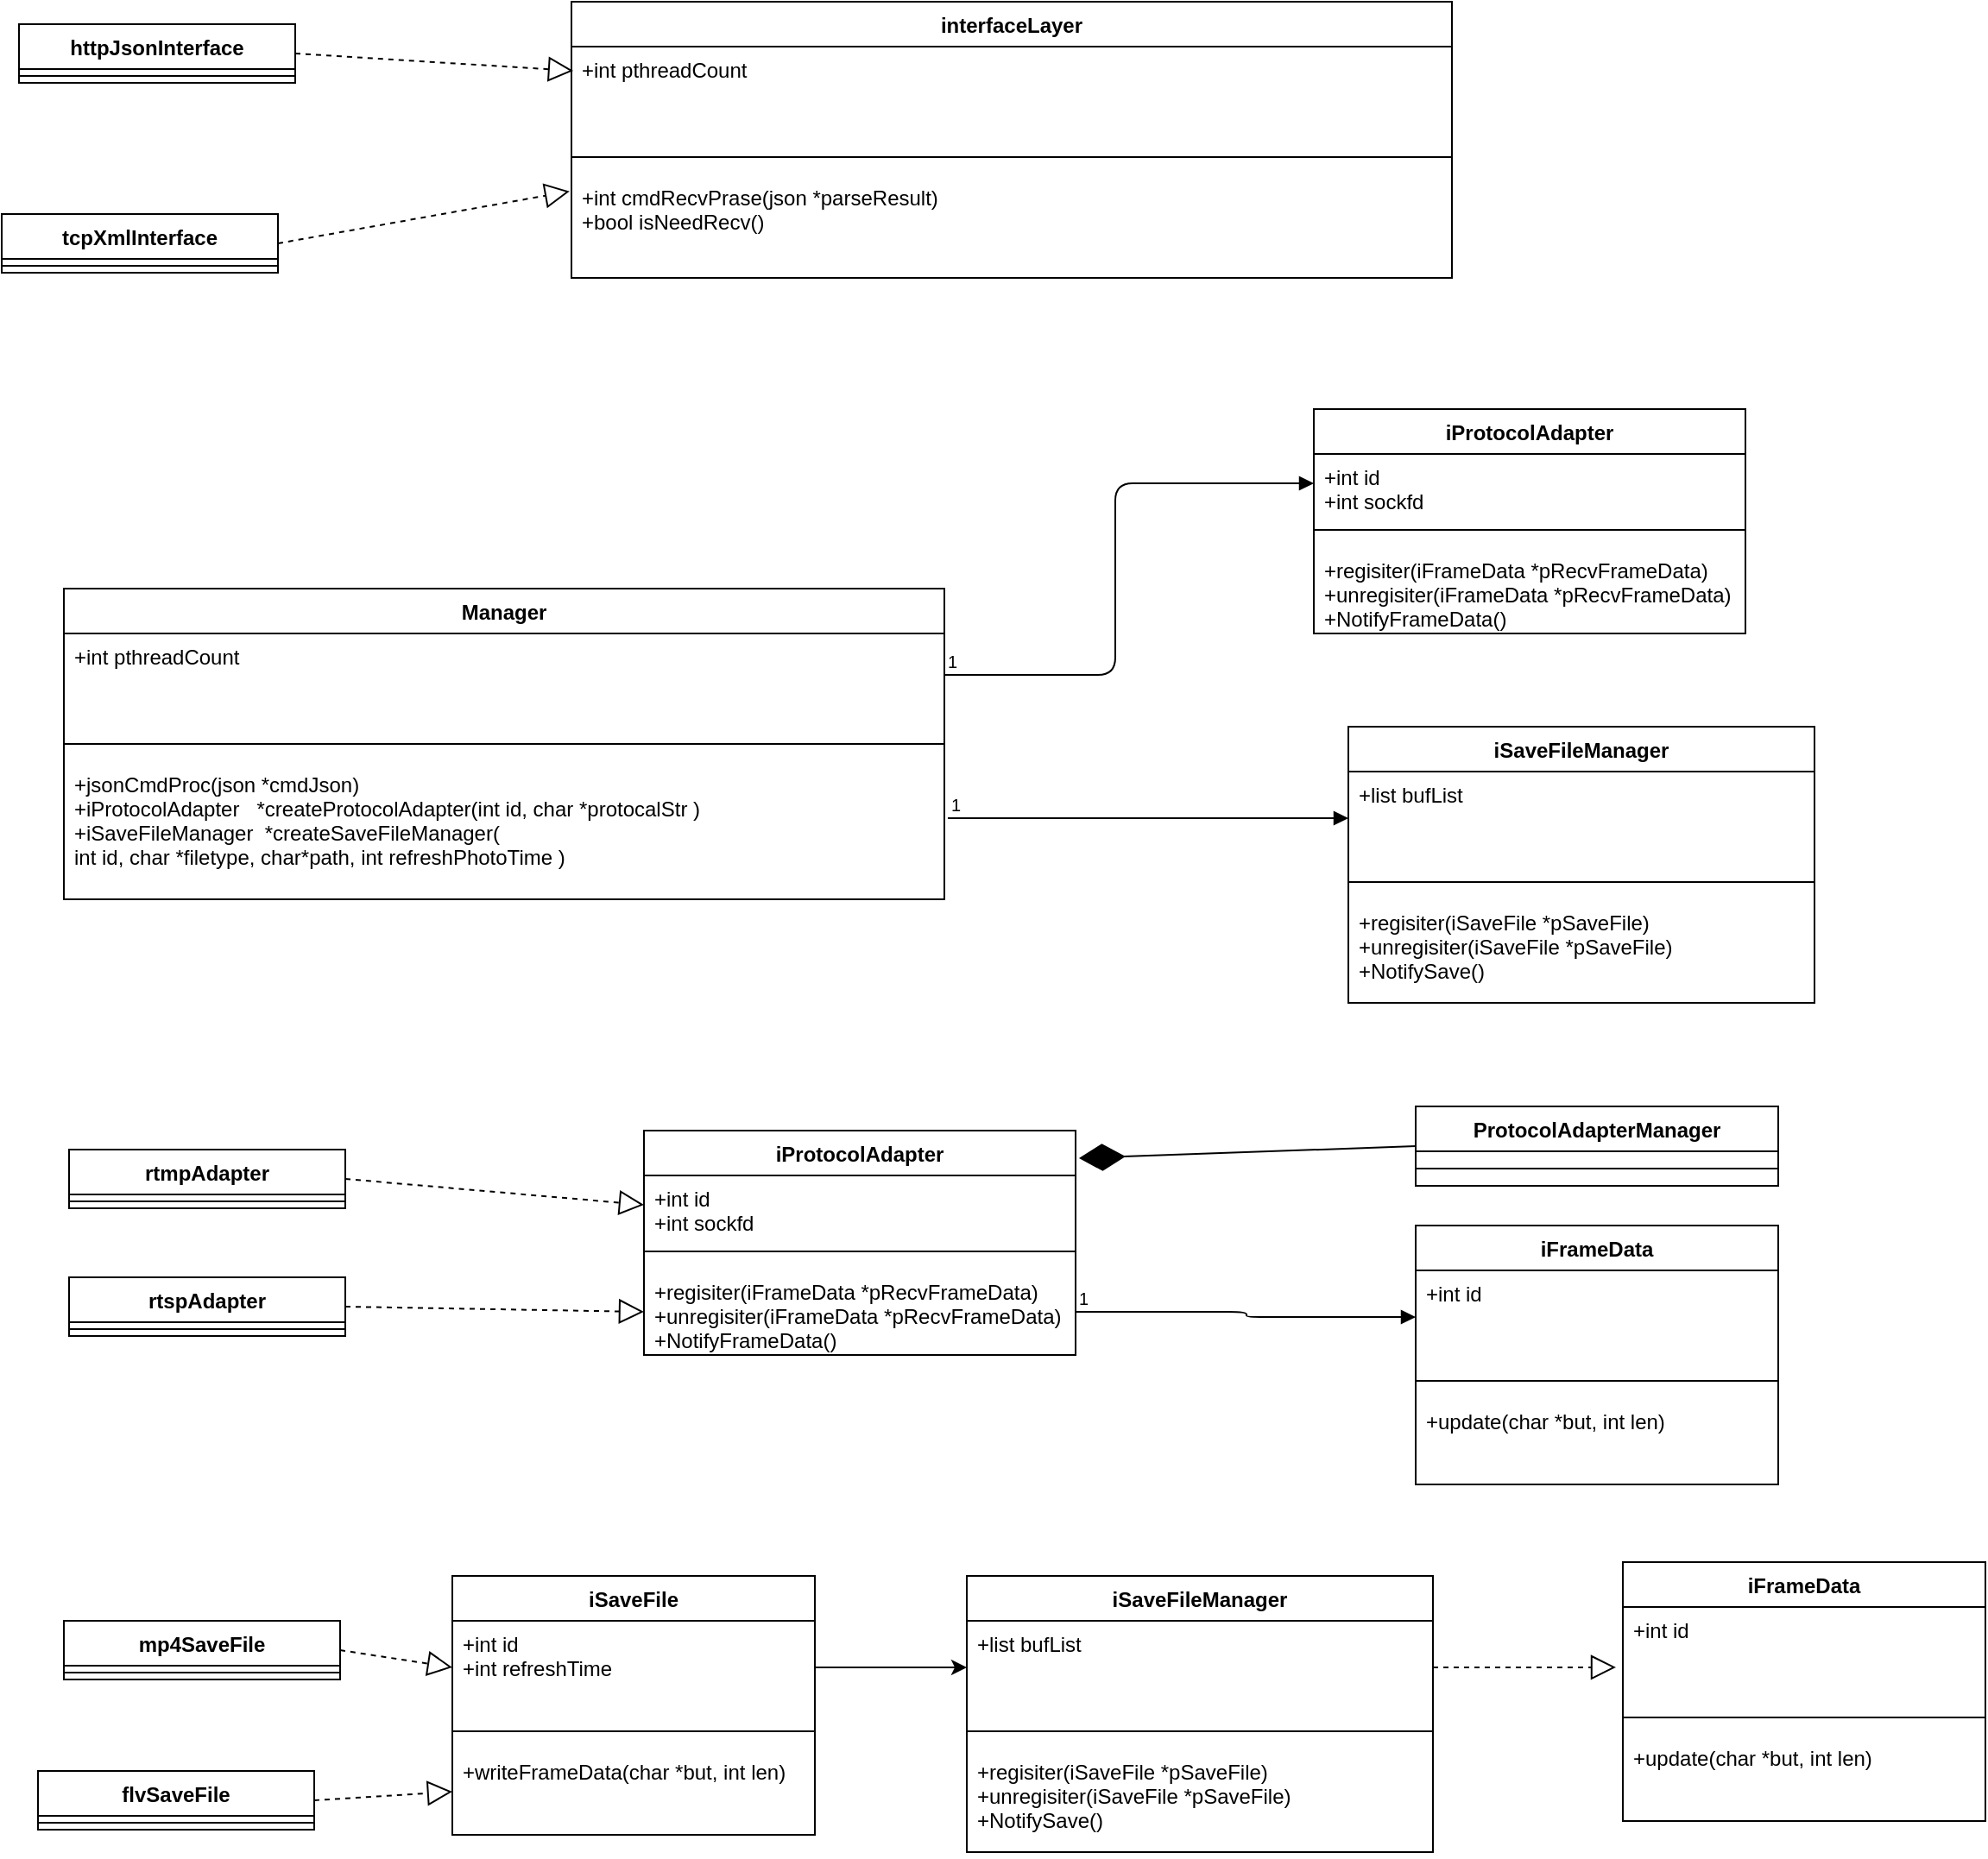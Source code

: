 <mxfile type="github" version="10.6.3"><diagram id="z9mPAAteEUhThnTqNwNB" name="Ã§Â¬Â¬ 1 Ã©Â¡Âµ"><mxGraphModel grid="1" shadow="0" math="0" pageHeight="1169" pageWidth="827" pageScale="1" page="1" fold="1" arrows="1" connect="1" tooltips="1" guides="1" gridSize="10" dy="790" dx="1394"><root><mxCell id="0" /><mxCell id="1" parent="0" /><mxCell id="UEfZ8wBBxdb6GRik4k6D-34" value="iProtocolAdapter&#10;" parent="1" style="swimlane;fontStyle=1;align=center;verticalAlign=top;childLayout=stackLayout;horizontal=1;startSize=26;horizontalStack=0;resizeParent=1;resizeParentMax=0;resizeLast=0;collapsible=1;marginBottom=0;" vertex="1"><mxGeometry as="geometry" y="694" x="422" width="250" height="130" /></mxCell><mxCell id="UEfZ8wBBxdb6GRik4k6D-35" value="+int id&#10;+int sockfd" parent="UEfZ8wBBxdb6GRik4k6D-34" style="text;strokeColor=none;fillColor=none;align=left;verticalAlign=top;spacingLeft=4;spacingRight=4;overflow=hidden;rotatable=0;points=[[0,0.5],[1,0.5]];portConstraint=eastwest;" vertex="1"><mxGeometry as="geometry" y="26" width="250" height="34" /></mxCell><mxCell id="UEfZ8wBBxdb6GRik4k6D-36" value="" parent="UEfZ8wBBxdb6GRik4k6D-34" style="line;strokeWidth=1;fillColor=none;align=left;verticalAlign=middle;spacingTop=-1;spacingLeft=3;spacingRight=3;rotatable=0;labelPosition=right;points=[];portConstraint=eastwest;" vertex="1"><mxGeometry as="geometry" y="60" width="250" height="20" /></mxCell><mxCell id="UEfZ8wBBxdb6GRik4k6D-37" value="+regisiter(iFrameData *pRecvFrameData)&#10;+unregisiter(iFrameData *pRecvFrameData)&#10;+NotifyFrameData()" parent="UEfZ8wBBxdb6GRik4k6D-34" style="text;strokeColor=none;fillColor=none;align=left;verticalAlign=top;spacingLeft=4;spacingRight=4;overflow=hidden;rotatable=0;points=[[0,0.5],[1,0.5]];portConstraint=eastwest;" vertex="1"><mxGeometry as="geometry" y="80" width="250" height="50" /></mxCell><mxCell id="UEfZ8wBBxdb6GRik4k6D-47" value="" parent="1" style="endArrow=block;dashed=1;endFill=0;endSize=12;html=1;exitX=1;exitY=0.5;exitDx=0;exitDy=0;entryX=0;entryY=0.5;entryDx=0;entryDy=0;" source="jZycAOeJuzSIiyM-q68W-5" edge="1" target="UEfZ8wBBxdb6GRik4k6D-37"><mxGeometry as="geometry" width="160" relative="1"><mxPoint as="sourcePoint" y="999" x="543" /><mxPoint as="targetPoint" y="859" x="439" /></mxGeometry></mxCell><mxCell id="jZycAOeJuzSIiyM-q68W-1" value="rtmpAdapter&#10;" parent="1" style="swimlane;fontStyle=1;align=center;verticalAlign=top;childLayout=stackLayout;horizontal=1;startSize=26;horizontalStack=0;resizeParent=1;resizeParentMax=0;resizeLast=0;collapsible=1;marginBottom=0;" vertex="1"><mxGeometry as="geometry" y="705" x="89" width="160" height="34" /></mxCell><mxCell id="jZycAOeJuzSIiyM-q68W-3" value="" parent="jZycAOeJuzSIiyM-q68W-1" style="line;strokeWidth=1;fillColor=none;align=left;verticalAlign=middle;spacingTop=-1;spacingLeft=3;spacingRight=3;rotatable=0;labelPosition=right;points=[];portConstraint=eastwest;" vertex="1"><mxGeometry as="geometry" y="26" width="160" height="8" /></mxCell><mxCell id="jZycAOeJuzSIiyM-q68W-5" value="rtspAdapter&#10;" parent="1" style="swimlane;fontStyle=1;align=center;verticalAlign=top;childLayout=stackLayout;horizontal=1;startSize=26;horizontalStack=0;resizeParent=1;resizeParentMax=0;resizeLast=0;collapsible=1;marginBottom=0;" vertex="1"><mxGeometry as="geometry" y="779" x="89" width="160" height="34" /></mxCell><mxCell id="jZycAOeJuzSIiyM-q68W-6" value="" parent="jZycAOeJuzSIiyM-q68W-5" style="line;strokeWidth=1;fillColor=none;align=left;verticalAlign=middle;spacingTop=-1;spacingLeft=3;spacingRight=3;rotatable=0;labelPosition=right;points=[];portConstraint=eastwest;" vertex="1"><mxGeometry as="geometry" y="26" width="160" height="8" /></mxCell><mxCell id="jZycAOeJuzSIiyM-q68W-7" value="" parent="1" style="endArrow=block;dashed=1;endFill=0;endSize=12;html=1;exitX=1;exitY=0.5;exitDx=0;exitDy=0;entryX=0;entryY=0.5;entryDx=0;entryDy=0;" source="jZycAOeJuzSIiyM-q68W-1" edge="1" target="UEfZ8wBBxdb6GRik4k6D-35"><mxGeometry as="geometry" width="160" relative="1"><mxPoint as="sourcePoint" y="703.5" x="239" /><mxPoint as="targetPoint" y="766.5" x="429" /></mxGeometry></mxCell><mxCell id="jZycAOeJuzSIiyM-q68W-24" value="iSaveFileManager&#10;" parent="1" style="swimlane;fontStyle=1;align=center;verticalAlign=top;childLayout=stackLayout;horizontal=1;startSize=26;horizontalStack=0;resizeParent=1;resizeParentMax=0;resizeLast=0;collapsible=1;marginBottom=0;" vertex="1"><mxGeometry as="geometry" y="952" x="609" width="270" height="160" /></mxCell><mxCell id="jZycAOeJuzSIiyM-q68W-25" value="+list bufList&#10;" parent="jZycAOeJuzSIiyM-q68W-24" style="text;strokeColor=none;fillColor=none;align=left;verticalAlign=top;spacingLeft=4;spacingRight=4;overflow=hidden;rotatable=0;points=[[0,0.5],[1,0.5]];portConstraint=eastwest;" vertex="1"><mxGeometry as="geometry" y="26" width="270" height="54" /></mxCell><mxCell id="jZycAOeJuzSIiyM-q68W-26" value="" parent="jZycAOeJuzSIiyM-q68W-24" style="line;strokeWidth=1;fillColor=none;align=left;verticalAlign=middle;spacingTop=-1;spacingLeft=3;spacingRight=3;rotatable=0;labelPosition=right;points=[];portConstraint=eastwest;" vertex="1"><mxGeometry as="geometry" y="80" width="270" height="20" /></mxCell><mxCell id="jZycAOeJuzSIiyM-q68W-27" value="+regisiter(iSaveFile *pSaveFile)&#10;+unregisiter(iSaveFile *pSaveFile)&#10;+NotifySave()" parent="jZycAOeJuzSIiyM-q68W-24" style="text;strokeColor=none;fillColor=none;align=left;verticalAlign=top;spacingLeft=4;spacingRight=4;overflow=hidden;rotatable=0;points=[[0,0.5],[1,0.5]];portConstraint=eastwest;" vertex="1"><mxGeometry as="geometry" y="100" width="270" height="60" /></mxCell><mxCell id="jZycAOeJuzSIiyM-q68W-29" value="iFrameData&#10;" parent="1" style="swimlane;fontStyle=1;align=center;verticalAlign=top;childLayout=stackLayout;horizontal=1;startSize=26;horizontalStack=0;resizeParent=1;resizeParentMax=0;resizeLast=0;collapsible=1;marginBottom=0;" vertex="1"><mxGeometry as="geometry" y="944" x="989" width="210" height="150" /></mxCell><mxCell id="jZycAOeJuzSIiyM-q68W-30" value="+int id&#10;" parent="jZycAOeJuzSIiyM-q68W-29" style="text;strokeColor=none;fillColor=none;align=left;verticalAlign=top;spacingLeft=4;spacingRight=4;overflow=hidden;rotatable=0;points=[[0,0.5],[1,0.5]];portConstraint=eastwest;" vertex="1"><mxGeometry as="geometry" y="26" width="210" height="54" /></mxCell><mxCell id="jZycAOeJuzSIiyM-q68W-31" value="" parent="jZycAOeJuzSIiyM-q68W-29" style="line;strokeWidth=1;fillColor=none;align=left;verticalAlign=middle;spacingTop=-1;spacingLeft=3;spacingRight=3;rotatable=0;labelPosition=right;points=[];portConstraint=eastwest;" vertex="1"><mxGeometry as="geometry" y="80" width="210" height="20" /></mxCell><mxCell id="jZycAOeJuzSIiyM-q68W-32" value="+update(char *but, int len)&#10;" parent="jZycAOeJuzSIiyM-q68W-29" style="text;strokeColor=none;fillColor=none;align=left;verticalAlign=top;spacingLeft=4;spacingRight=4;overflow=hidden;rotatable=0;points=[[0,0.5],[1,0.5]];portConstraint=eastwest;" vertex="1"><mxGeometry as="geometry" y="100" width="210" height="50" /></mxCell><mxCell id="jZycAOeJuzSIiyM-q68W-33" value="ProtocolAdapterManager&#10;" parent="1" style="swimlane;fontStyle=1;align=center;verticalAlign=top;childLayout=stackLayout;horizontal=1;startSize=26;horizontalStack=0;resizeParent=1;resizeParentMax=0;resizeLast=0;collapsible=1;marginBottom=0;" vertex="1"><mxGeometry as="geometry" y="680" x="869" width="210" height="46" /></mxCell><mxCell id="jZycAOeJuzSIiyM-q68W-35" value="" parent="jZycAOeJuzSIiyM-q68W-33" style="line;strokeWidth=1;fillColor=none;align=left;verticalAlign=middle;spacingTop=-1;spacingLeft=3;spacingRight=3;rotatable=0;labelPosition=right;points=[];portConstraint=eastwest;" vertex="1"><mxGeometry as="geometry" y="26" width="210" height="20" /></mxCell><mxCell id="jZycAOeJuzSIiyM-q68W-37" value="" parent="1" style="endArrow=diamondThin;endFill=1;endSize=24;html=1;entryX=1.008;entryY=0.123;entryDx=0;entryDy=0;exitX=0;exitY=0.5;exitDx=0;exitDy=0;entryPerimeter=0;" source="jZycAOeJuzSIiyM-q68W-33" edge="1" target="UEfZ8wBBxdb6GRik4k6D-34"><mxGeometry as="geometry" width="160" relative="1"><mxPoint as="sourcePoint" y="679" x="809" /><mxPoint as="targetPoint" y="679" x="969" /></mxGeometry></mxCell><mxCell id="jZycAOeJuzSIiyM-q68W-38" value="" parent="1" style="endArrow=block;endFill=1;html=1;edgeStyle=orthogonalEdgeStyle;align=left;verticalAlign=top;exitX=1;exitY=0.5;exitDx=0;exitDy=0;entryX=0;entryY=0.5;entryDx=0;entryDy=0;" source="UEfZ8wBBxdb6GRik4k6D-37" edge="1" target="jZycAOeJuzSIiyM-q68W-44"><mxGeometry as="geometry" x="-1" relative="1"><mxPoint as="sourcePoint" y="795.5" x="709" /><mxPoint as="targetPoint" y="802" x="869" /><Array as="points"><mxPoint y="799" x="771" /><mxPoint y="802" x="771" /></Array></mxGeometry></mxCell><mxCell id="jZycAOeJuzSIiyM-q68W-39" value="1" parent="jZycAOeJuzSIiyM-q68W-38" style="resizable=0;html=1;align=left;verticalAlign=bottom;labelBackgroundColor=#ffffff;fontSize=10;" vertex="1" connectable="0"><mxGeometry as="geometry" x="-1" relative="1" /></mxCell><mxCell id="jZycAOeJuzSIiyM-q68W-40" value="iFrameData&#10;" parent="1" style="swimlane;fontStyle=1;align=center;verticalAlign=top;childLayout=stackLayout;horizontal=1;startSize=26;horizontalStack=0;resizeParent=1;resizeParentMax=0;resizeLast=0;collapsible=1;marginBottom=0;" vertex="1"><mxGeometry as="geometry" y="749" x="869" width="210" height="150" /></mxCell><mxCell id="jZycAOeJuzSIiyM-q68W-44" value="+int id&#10;&#10;" parent="jZycAOeJuzSIiyM-q68W-40" style="text;strokeColor=none;fillColor=none;align=left;verticalAlign=top;spacingLeft=4;spacingRight=4;overflow=hidden;rotatable=0;points=[[0,0.5],[1,0.5]];portConstraint=eastwest;" vertex="1"><mxGeometry as="geometry" y="26" width="210" height="54" /></mxCell><mxCell id="jZycAOeJuzSIiyM-q68W-42" value="" parent="jZycAOeJuzSIiyM-q68W-40" style="line;strokeWidth=1;fillColor=none;align=left;verticalAlign=middle;spacingTop=-1;spacingLeft=3;spacingRight=3;rotatable=0;labelPosition=right;points=[];portConstraint=eastwest;" vertex="1"><mxGeometry as="geometry" y="80" width="210" height="20" /></mxCell><mxCell id="jZycAOeJuzSIiyM-q68W-43" value="+update(char *but, int len)&#10;" parent="jZycAOeJuzSIiyM-q68W-40" style="text;strokeColor=none;fillColor=none;align=left;verticalAlign=top;spacingLeft=4;spacingRight=4;overflow=hidden;rotatable=0;points=[[0,0.5],[1,0.5]];portConstraint=eastwest;" vertex="1"><mxGeometry as="geometry" y="100" width="210" height="50" /></mxCell><mxCell id="jZycAOeJuzSIiyM-q68W-45" value="" parent="1" style="endArrow=block;dashed=1;endFill=0;endSize=12;html=1;exitX=1;exitY=0.5;exitDx=0;exitDy=0;entryX=-0.019;entryY=0.648;entryDx=0;entryDy=0;entryPerimeter=0;" source="jZycAOeJuzSIiyM-q68W-25" edge="1" target="jZycAOeJuzSIiyM-q68W-30"><mxGeometry as="geometry" width="160" relative="1"><mxPoint as="sourcePoint" y="892" x="549" /><mxPoint as="targetPoint" y="895" x="722" /></mxGeometry></mxCell><mxCell id="jZycAOeJuzSIiyM-q68W-48" value="iSaveFile&#10;" parent="1" style="swimlane;fontStyle=1;align=center;verticalAlign=top;childLayout=stackLayout;horizontal=1;startSize=26;horizontalStack=0;resizeParent=1;resizeParentMax=0;resizeLast=0;collapsible=1;marginBottom=0;" vertex="1"><mxGeometry as="geometry" y="952" x="311" width="210" height="150" /></mxCell><mxCell id="jZycAOeJuzSIiyM-q68W-49" value="+int id&#10;+int refreshTime" parent="jZycAOeJuzSIiyM-q68W-48" style="text;strokeColor=none;fillColor=none;align=left;verticalAlign=top;spacingLeft=4;spacingRight=4;overflow=hidden;rotatable=0;points=[[0,0.5],[1,0.5]];portConstraint=eastwest;" vertex="1"><mxGeometry as="geometry" y="26" width="210" height="54" /></mxCell><mxCell id="jZycAOeJuzSIiyM-q68W-50" value="" parent="jZycAOeJuzSIiyM-q68W-48" style="line;strokeWidth=1;fillColor=none;align=left;verticalAlign=middle;spacingTop=-1;spacingLeft=3;spacingRight=3;rotatable=0;labelPosition=right;points=[];portConstraint=eastwest;" vertex="1"><mxGeometry as="geometry" y="80" width="210" height="20" /></mxCell><mxCell id="jZycAOeJuzSIiyM-q68W-51" value="+writeFrameData(char *but, int len)&#10;" parent="jZycAOeJuzSIiyM-q68W-48" style="text;strokeColor=none;fillColor=none;align=left;verticalAlign=top;spacingLeft=4;spacingRight=4;overflow=hidden;rotatable=0;points=[[0,0.5],[1,0.5]];portConstraint=eastwest;" vertex="1"><mxGeometry as="geometry" y="100" width="210" height="50" /></mxCell><mxCell id="jZycAOeJuzSIiyM-q68W-53" parent="1" style="edgeStyle=orthogonalEdgeStyle;rounded=0;orthogonalLoop=1;jettySize=auto;html=1;exitX=1;exitY=0.5;exitDx=0;exitDy=0;entryX=0;entryY=0.5;entryDx=0;entryDy=0;" source="jZycAOeJuzSIiyM-q68W-49" edge="1" target="jZycAOeJuzSIiyM-q68W-25"><mxGeometry as="geometry" relative="1" /></mxCell><mxCell id="jZycAOeJuzSIiyM-q68W-54" value="" parent="1" style="endArrow=block;dashed=1;endFill=0;endSize=12;html=1;exitX=1;exitY=0.5;exitDx=0;exitDy=0;entryX=0;entryY=0.5;entryDx=0;entryDy=0;" source="jZycAOeJuzSIiyM-q68W-57" edge="1" target="jZycAOeJuzSIiyM-q68W-51"><mxGeometry as="geometry" width="160" relative="1"><mxPoint as="sourcePoint" y="1274" x="425" /><mxPoint as="targetPoint" y="1074" x="304" /></mxGeometry></mxCell><mxCell id="jZycAOeJuzSIiyM-q68W-55" value="mp4SaveFile&#10;" parent="1" style="swimlane;fontStyle=1;align=center;verticalAlign=top;childLayout=stackLayout;horizontal=1;startSize=26;horizontalStack=0;resizeParent=1;resizeParentMax=0;resizeLast=0;collapsible=1;marginBottom=0;" vertex="1"><mxGeometry as="geometry" y="978" x="86" width="160" height="34" /></mxCell><mxCell id="jZycAOeJuzSIiyM-q68W-56" value="" parent="jZycAOeJuzSIiyM-q68W-55" style="line;strokeWidth=1;fillColor=none;align=left;verticalAlign=middle;spacingTop=-1;spacingLeft=3;spacingRight=3;rotatable=0;labelPosition=right;points=[];portConstraint=eastwest;" vertex="1"><mxGeometry as="geometry" y="26" width="160" height="8" /></mxCell><mxCell id="jZycAOeJuzSIiyM-q68W-57" value="flvSaveFile" parent="1" style="swimlane;fontStyle=1;align=center;verticalAlign=top;childLayout=stackLayout;horizontal=1;startSize=26;horizontalStack=0;resizeParent=1;resizeParentMax=0;resizeLast=0;collapsible=1;marginBottom=0;" vertex="1"><mxGeometry as="geometry" y="1065" x="71" width="160" height="34" /></mxCell><mxCell id="jZycAOeJuzSIiyM-q68W-58" value="" parent="jZycAOeJuzSIiyM-q68W-57" style="line;strokeWidth=1;fillColor=none;align=left;verticalAlign=middle;spacingTop=-1;spacingLeft=3;spacingRight=3;rotatable=0;labelPosition=right;points=[];portConstraint=eastwest;" vertex="1"><mxGeometry as="geometry" y="26" width="160" height="8" /></mxCell><mxCell id="jZycAOeJuzSIiyM-q68W-59" value="" parent="1" style="endArrow=block;dashed=1;endFill=0;endSize=12;html=1;exitX=1;exitY=0.5;exitDx=0;exitDy=0;entryX=0;entryY=0.5;entryDx=0;entryDy=0;" source="jZycAOeJuzSIiyM-q68W-55" edge="1" target="jZycAOeJuzSIiyM-q68W-49"><mxGeometry as="geometry" width="160" relative="1"><mxPoint as="sourcePoint" y="978.5" x="121" /><mxPoint as="targetPoint" y="1012" x="304" /></mxGeometry></mxCell><mxCell id="jZycAOeJuzSIiyM-q68W-66" value="Manager" parent="1" style="swimlane;fontStyle=1;align=center;verticalAlign=top;childLayout=stackLayout;horizontal=1;startSize=26;horizontalStack=0;resizeParent=1;resizeParentMax=0;resizeLast=0;collapsible=1;marginBottom=0;" vertex="1"><mxGeometry as="geometry" y="380" x="86" width="510" height="180" /></mxCell><mxCell id="jZycAOeJuzSIiyM-q68W-67" value="+int pthreadCount&#10;" parent="jZycAOeJuzSIiyM-q68W-66" style="text;strokeColor=none;fillColor=none;align=left;verticalAlign=top;spacingLeft=4;spacingRight=4;overflow=hidden;rotatable=0;points=[[0,0.5],[1,0.5]];portConstraint=eastwest;" vertex="1"><mxGeometry as="geometry" y="26" width="510" height="54" /></mxCell><mxCell id="jZycAOeJuzSIiyM-q68W-68" value="" parent="jZycAOeJuzSIiyM-q68W-66" style="line;strokeWidth=1;fillColor=none;align=left;verticalAlign=middle;spacingTop=-1;spacingLeft=3;spacingRight=3;rotatable=0;labelPosition=right;points=[];portConstraint=eastwest;" vertex="1"><mxGeometry as="geometry" y="80" width="510" height="20" /></mxCell><mxCell id="jZycAOeJuzSIiyM-q68W-69" value="+jsonCmdProc(json *cmdJson)&#10;+iProtocolAdapter   *createProtocolAdapter(int id, char *protocalStr )&#10;+iSaveFileManager  *createSaveFileManager(&#10;int id, char *filetype, char*path, int refreshPhotoTime )&#10;" parent="jZycAOeJuzSIiyM-q68W-66" style="text;strokeColor=none;fillColor=none;align=left;verticalAlign=top;spacingLeft=4;spacingRight=4;overflow=hidden;rotatable=0;points=[[0,0.5],[1,0.5]];portConstraint=eastwest;" vertex="1"><mxGeometry as="geometry" y="100" width="510" height="80" /></mxCell><mxCell id="jZycAOeJuzSIiyM-q68W-76" value="interfaceLayer&#10;" parent="1" style="swimlane;fontStyle=1;align=center;verticalAlign=top;childLayout=stackLayout;horizontal=1;startSize=26;horizontalStack=0;resizeParent=1;resizeParentMax=0;resizeLast=0;collapsible=1;marginBottom=0;" vertex="1"><mxGeometry as="geometry" y="40" x="380" width="510" height="160" /></mxCell><mxCell id="jZycAOeJuzSIiyM-q68W-77" value="+int pthreadCount&#10;&#10;" parent="jZycAOeJuzSIiyM-q68W-76" style="text;strokeColor=none;fillColor=none;align=left;verticalAlign=top;spacingLeft=4;spacingRight=4;overflow=hidden;rotatable=0;points=[[0,0.5],[1,0.5]];portConstraint=eastwest;" vertex="1"><mxGeometry as="geometry" y="26" width="510" height="54" /></mxCell><mxCell id="jZycAOeJuzSIiyM-q68W-78" value="" parent="jZycAOeJuzSIiyM-q68W-76" style="line;strokeWidth=1;fillColor=none;align=left;verticalAlign=middle;spacingTop=-1;spacingLeft=3;spacingRight=3;rotatable=0;labelPosition=right;points=[];portConstraint=eastwest;" vertex="1"><mxGeometry as="geometry" y="80" width="510" height="20" /></mxCell><mxCell id="jZycAOeJuzSIiyM-q68W-79" value="+int cmdRecvPrase(json *parseResult)&#10;+bool isNeedRecv()&#10;" parent="jZycAOeJuzSIiyM-q68W-76" style="text;strokeColor=none;fillColor=none;align=left;verticalAlign=top;spacingLeft=4;spacingRight=4;overflow=hidden;rotatable=0;points=[[0,0.5],[1,0.5]];portConstraint=eastwest;" vertex="1"><mxGeometry as="geometry" y="100" width="510" height="60" /></mxCell><mxCell id="jZycAOeJuzSIiyM-q68W-80" value="httpJsonInterface&#10;" parent="1" style="swimlane;fontStyle=1;align=center;verticalAlign=top;childLayout=stackLayout;horizontal=1;startSize=26;horizontalStack=0;resizeParent=1;resizeParentMax=0;resizeLast=0;collapsible=1;marginBottom=0;" vertex="1"><mxGeometry as="geometry" y="53" x="60" width="160" height="34" /></mxCell><mxCell id="jZycAOeJuzSIiyM-q68W-81" value="" parent="jZycAOeJuzSIiyM-q68W-80" style="line;strokeWidth=1;fillColor=none;align=left;verticalAlign=middle;spacingTop=-1;spacingLeft=3;spacingRight=3;rotatable=0;labelPosition=right;points=[];portConstraint=eastwest;" vertex="1"><mxGeometry as="geometry" y="26" width="160" height="8" /></mxCell><mxCell id="jZycAOeJuzSIiyM-q68W-82" value="" parent="1" style="endArrow=block;dashed=1;endFill=0;endSize=12;html=1;exitX=1;exitY=0.5;exitDx=0;exitDy=0;entryX=0.002;entryY=0.259;entryDx=0;entryDy=0;entryPerimeter=0;" source="jZycAOeJuzSIiyM-q68W-80" edge="1" target="jZycAOeJuzSIiyM-q68W-77"><mxGeometry as="geometry" width="160" relative="1"><mxPoint as="sourcePoint" y="502" x="198" /><mxPoint as="targetPoint" y="517" x="371" /></mxGeometry></mxCell><mxCell id="jZycAOeJuzSIiyM-q68W-85" value="tcpXmlInterface&#10;" parent="1" style="swimlane;fontStyle=1;align=center;verticalAlign=top;childLayout=stackLayout;horizontal=1;startSize=26;horizontalStack=0;resizeParent=1;resizeParentMax=0;resizeLast=0;collapsible=1;marginBottom=0;" vertex="1"><mxGeometry as="geometry" y="163" x="50" width="160" height="34" /></mxCell><mxCell id="jZycAOeJuzSIiyM-q68W-86" value="" parent="jZycAOeJuzSIiyM-q68W-85" style="line;strokeWidth=1;fillColor=none;align=left;verticalAlign=middle;spacingTop=-1;spacingLeft=3;spacingRight=3;rotatable=0;labelPosition=right;points=[];portConstraint=eastwest;" vertex="1"><mxGeometry as="geometry" y="26" width="160" height="8" /></mxCell><mxCell id="jZycAOeJuzSIiyM-q68W-88" value="" parent="1" style="endArrow=block;dashed=1;endFill=0;endSize=12;html=1;exitX=1;exitY=0.5;exitDx=0;exitDy=0;entryX=-0.002;entryY=0.164;entryDx=0;entryDy=0;entryPerimeter=0;" source="jZycAOeJuzSIiyM-q68W-85" edge="1" target="jZycAOeJuzSIiyM-q68W-79"><mxGeometry as="geometry" width="160" relative="1"><mxPoint as="sourcePoint" y="160.172" x="220.034" /><mxPoint as="targetPoint" y="180.172" x="371.759" /></mxGeometry></mxCell><mxCell id="jZycAOeJuzSIiyM-q68W-90" value="" parent="1" style="endArrow=block;endFill=1;html=1;edgeStyle=orthogonalEdgeStyle;align=left;verticalAlign=top;exitX=1;exitY=0.5;exitDx=0;exitDy=0;entryX=0;entryY=0.5;entryDx=0;entryDy=0;" edge="1" target="jZycAOeJuzSIiyM-q68W-93"><mxGeometry as="geometry" x="-1" relative="1"><mxPoint as="sourcePoint" y="430" x="596" /><mxPoint as="targetPoint" y="433" x="793" /><Array as="points"><mxPoint y="430" x="695" /><mxPoint y="319" x="695" /></Array></mxGeometry></mxCell><mxCell id="jZycAOeJuzSIiyM-q68W-91" value="1" parent="jZycAOeJuzSIiyM-q68W-90" style="resizable=0;html=1;align=left;verticalAlign=bottom;labelBackgroundColor=#ffffff;fontSize=10;" vertex="1" connectable="0"><mxGeometry as="geometry" x="-1" relative="1" /></mxCell><mxCell id="jZycAOeJuzSIiyM-q68W-92" value="iProtocolAdapter&#10;" parent="1" style="swimlane;fontStyle=1;align=center;verticalAlign=top;childLayout=stackLayout;horizontal=1;startSize=26;horizontalStack=0;resizeParent=1;resizeParentMax=0;resizeLast=0;collapsible=1;marginBottom=0;" vertex="1"><mxGeometry as="geometry" y="276" x="810" width="250" height="130" /></mxCell><mxCell id="jZycAOeJuzSIiyM-q68W-93" value="+int id&#10;+int sockfd" parent="jZycAOeJuzSIiyM-q68W-92" style="text;strokeColor=none;fillColor=none;align=left;verticalAlign=top;spacingLeft=4;spacingRight=4;overflow=hidden;rotatable=0;points=[[0,0.5],[1,0.5]];portConstraint=eastwest;" vertex="1"><mxGeometry as="geometry" y="26" width="250" height="34" /></mxCell><mxCell id="jZycAOeJuzSIiyM-q68W-94" value="" parent="jZycAOeJuzSIiyM-q68W-92" style="line;strokeWidth=1;fillColor=none;align=left;verticalAlign=middle;spacingTop=-1;spacingLeft=3;spacingRight=3;rotatable=0;labelPosition=right;points=[];portConstraint=eastwest;" vertex="1"><mxGeometry as="geometry" y="60" width="250" height="20" /></mxCell><mxCell id="jZycAOeJuzSIiyM-q68W-95" value="+regisiter(iFrameData *pRecvFrameData)&#10;+unregisiter(iFrameData *pRecvFrameData)&#10;+NotifyFrameData()" parent="jZycAOeJuzSIiyM-q68W-92" style="text;strokeColor=none;fillColor=none;align=left;verticalAlign=top;spacingLeft=4;spacingRight=4;overflow=hidden;rotatable=0;points=[[0,0.5],[1,0.5]];portConstraint=eastwest;" vertex="1"><mxGeometry as="geometry" y="80" width="250" height="50" /></mxCell><mxCell id="jZycAOeJuzSIiyM-q68W-96" value="iSaveFileManager&#10;" parent="1" style="swimlane;fontStyle=1;align=center;verticalAlign=top;childLayout=stackLayout;horizontal=1;startSize=26;horizontalStack=0;resizeParent=1;resizeParentMax=0;resizeLast=0;collapsible=1;marginBottom=0;" vertex="1"><mxGeometry as="geometry" y="460" x="830" width="270" height="160" /></mxCell><mxCell id="jZycAOeJuzSIiyM-q68W-97" value="+list bufList&#10;" parent="jZycAOeJuzSIiyM-q68W-96" style="text;strokeColor=none;fillColor=none;align=left;verticalAlign=top;spacingLeft=4;spacingRight=4;overflow=hidden;rotatable=0;points=[[0,0.5],[1,0.5]];portConstraint=eastwest;" vertex="1"><mxGeometry as="geometry" y="26" width="270" height="54" /></mxCell><mxCell id="jZycAOeJuzSIiyM-q68W-98" value="" parent="jZycAOeJuzSIiyM-q68W-96" style="line;strokeWidth=1;fillColor=none;align=left;verticalAlign=middle;spacingTop=-1;spacingLeft=3;spacingRight=3;rotatable=0;labelPosition=right;points=[];portConstraint=eastwest;" vertex="1"><mxGeometry as="geometry" y="80" width="270" height="20" /></mxCell><mxCell id="jZycAOeJuzSIiyM-q68W-99" value="+regisiter(iSaveFile *pSaveFile)&#10;+unregisiter(iSaveFile *pSaveFile)&#10;+NotifySave()" parent="jZycAOeJuzSIiyM-q68W-96" style="text;strokeColor=none;fillColor=none;align=left;verticalAlign=top;spacingLeft=4;spacingRight=4;overflow=hidden;rotatable=0;points=[[0,0.5],[1,0.5]];portConstraint=eastwest;" vertex="1"><mxGeometry as="geometry" y="100" width="270" height="60" /></mxCell><mxCell id="jZycAOeJuzSIiyM-q68W-100" value="" parent="1" style="endArrow=block;endFill=1;html=1;edgeStyle=orthogonalEdgeStyle;align=left;verticalAlign=top;entryX=0;entryY=0.5;entryDx=0;entryDy=0;" edge="1" target="jZycAOeJuzSIiyM-q68W-97"><mxGeometry as="geometry" x="-1" relative="1"><mxPoint as="sourcePoint" y="513" x="598" /><mxPoint as="targetPoint" y="329" x="820" /><Array as="points"><mxPoint y="513" x="598" /></Array></mxGeometry></mxCell><mxCell id="jZycAOeJuzSIiyM-q68W-101" value="1" parent="jZycAOeJuzSIiyM-q68W-100" style="resizable=0;html=1;align=left;verticalAlign=bottom;labelBackgroundColor=#ffffff;fontSize=10;" vertex="1" connectable="0"><mxGeometry as="geometry" x="-1" relative="1" /></mxCell></root></mxGraphModel></diagram></mxfile>